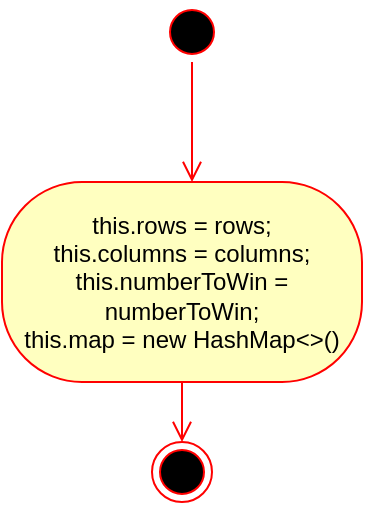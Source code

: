 <mxfile version="17.1.0" type="device"><diagram id="8vmnQFLgN4Kz4icdCuQW" name="Page-1"><mxGraphModel dx="780" dy="1112" grid="1" gridSize="10" guides="1" tooltips="1" connect="1" arrows="1" fold="1" page="1" pageScale="1" pageWidth="850" pageHeight="1100" math="0" shadow="0"><root><mxCell id="0"/><mxCell id="1" parent="0"/><mxCell id="ICTQUV79eNVulUpavZYr-1" value="" style="ellipse;html=1;shape=startState;fillColor=#000000;strokeColor=#ff0000;" vertex="1" parent="1"><mxGeometry x="380" y="230" width="30" height="30" as="geometry"/></mxCell><mxCell id="ICTQUV79eNVulUpavZYr-2" value="" style="edgeStyle=orthogonalEdgeStyle;html=1;verticalAlign=bottom;endArrow=open;endSize=8;strokeColor=#ff0000;rounded=0;" edge="1" source="ICTQUV79eNVulUpavZYr-1" parent="1"><mxGeometry relative="1" as="geometry"><mxPoint x="395" y="320" as="targetPoint"/></mxGeometry></mxCell><mxCell id="ICTQUV79eNVulUpavZYr-3" value="this.rows = rows;&lt;br&gt;this.columns = columns;&lt;br&gt;this.numberToWin = numberToWin;&lt;br&gt;this.map = new HashMap&amp;lt;&amp;gt;()" style="rounded=1;whiteSpace=wrap;html=1;arcSize=40;fontColor=#000000;fillColor=#ffffc0;strokeColor=#ff0000;" vertex="1" parent="1"><mxGeometry x="300" y="320" width="180" height="100" as="geometry"/></mxCell><mxCell id="ICTQUV79eNVulUpavZYr-4" value="" style="edgeStyle=orthogonalEdgeStyle;html=1;verticalAlign=bottom;endArrow=open;endSize=8;strokeColor=#ff0000;rounded=0;" edge="1" source="ICTQUV79eNVulUpavZYr-3" parent="1"><mxGeometry relative="1" as="geometry"><mxPoint x="390" y="450" as="targetPoint"/></mxGeometry></mxCell><mxCell id="ICTQUV79eNVulUpavZYr-5" value="" style="ellipse;html=1;shape=endState;fillColor=#000000;strokeColor=#ff0000;" vertex="1" parent="1"><mxGeometry x="375" y="450" width="30" height="30" as="geometry"/></mxCell></root></mxGraphModel></diagram></mxfile>
